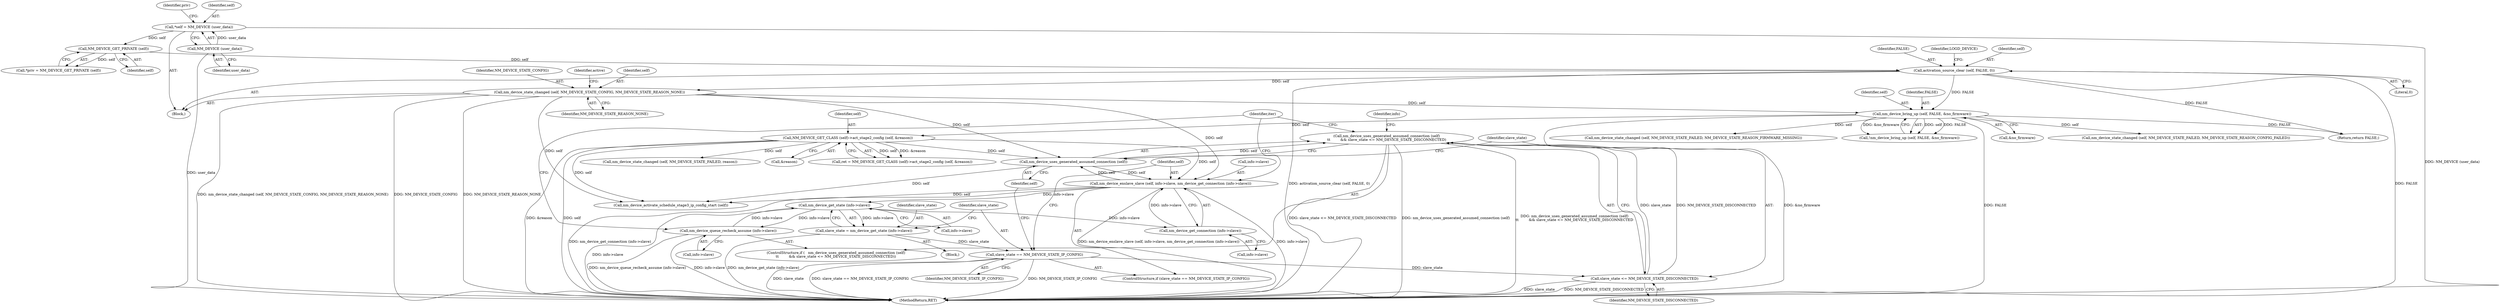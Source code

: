 digraph "0_NetworkManager_d5fc88e573fa58b93034b04d35a2454f5d28cad9@API" {
"1003863" [label="(Call,nm_device_uses_generated_assumed_connection (self)\n\t\t         && slave_state <= NM_DEVICE_STATE_DISCONNECTED)"];
"1003864" [label="(Call,nm_device_uses_generated_assumed_connection (self))"];
"1003799" [label="(Call,NM_DEVICE_GET_CLASS (self)->act_stage2_config (self, &reason))"];
"1003779" [label="(Call,nm_device_bring_up (self, FALSE, &no_firmware))"];
"1003768" [label="(Call,nm_device_state_changed (self, NM_DEVICE_STATE_CONFIG, NM_DEVICE_STATE_REASON_NONE))"];
"1003761" [label="(Call,activation_source_clear (self, FALSE, 0))"];
"1003742" [label="(Call,NM_DEVICE_GET_PRIVATE (self))"];
"1003735" [label="(Call,*self = NM_DEVICE (user_data))"];
"1003737" [label="(Call,NM_DEVICE (user_data))"];
"1003852" [label="(Call,nm_device_enslave_slave (self, info->slave, nm_device_get_connection (info->slave)))"];
"1003857" [label="(Call,nm_device_get_connection (info->slave))"];
"1003844" [label="(Call,nm_device_get_state (info->slave))"];
"1003869" [label="(Call,nm_device_queue_recheck_assume (info->slave))"];
"1003866" [label="(Call,slave_state <= NM_DEVICE_STATE_DISCONNECTED)"];
"1003849" [label="(Call,slave_state == NM_DEVICE_STATE_IP_CONFIG)"];
"1003842" [label="(Call,slave_state = nm_device_get_state (info->slave))"];
"1003779" [label="(Call,nm_device_bring_up (self, FALSE, &no_firmware))"];
"1003735" [label="(Call,*self = NM_DEVICE (user_data))"];
"1003858" [label="(Call,info->slave)"];
"1003764" [label="(Literal,0)"];
"1003737" [label="(Call,NM_DEVICE (user_data))"];
"1003834" [label="(Block,)"];
"1003800" [label="(Identifier,self)"];
"1003882" [label="(Return,return FALSE;)"];
"1003780" [label="(Identifier,self)"];
"1003843" [label="(Identifier,slave_state)"];
"1003870" [label="(Call,info->slave)"];
"1003782" [label="(Call,&no_firmware)"];
"1003844" [label="(Call,nm_device_get_state (info->slave))"];
"1003741" [label="(Identifier,priv)"];
"1003763" [label="(Identifier,FALSE)"];
"1003863" [label="(Call,nm_device_uses_generated_assumed_connection (self)\n\t\t         && slave_state <= NM_DEVICE_STATE_DISCONNECTED)"];
"1003781" [label="(Identifier,FALSE)"];
"1003868" [label="(Identifier,NM_DEVICE_STATE_DISCONNECTED)"];
"1003865" [label="(Identifier,self)"];
"1003851" [label="(Identifier,NM_DEVICE_STATE_IP_CONFIG)"];
"1003876" [label="(Call,nm_device_activate_schedule_stage3_ip_config_start (self))"];
"1003867" [label="(Identifier,slave_state)"];
"1003771" [label="(Identifier,NM_DEVICE_STATE_REASON_NONE)"];
"1003849" [label="(Call,slave_state == NM_DEVICE_STATE_IP_CONFIG)"];
"1003736" [label="(Identifier,self)"];
"1003845" [label="(Call,info->slave)"];
"1003814" [label="(Call,nm_device_state_changed (self, NM_DEVICE_STATE_FAILED, reason))"];
"1003862" [label="(ControlStructure,if (   nm_device_uses_generated_assumed_connection (self)\n\t\t         && slave_state <= NM_DEVICE_STATE_DISCONNECTED))"];
"1003743" [label="(Identifier,self)"];
"1003857" [label="(Call,nm_device_get_connection (info->slave))"];
"1003768" [label="(Call,nm_device_state_changed (self, NM_DEVICE_STATE_CONFIG, NM_DEVICE_STATE_REASON_NONE))"];
"1003853" [label="(Identifier,self)"];
"1003799" [label="(Call,NM_DEVICE_GET_CLASS (self)->act_stage2_config (self, &reason))"];
"1003761" [label="(Call,activation_source_clear (self, FALSE, 0))"];
"1003769" [label="(Identifier,self)"];
"1003742" [label="(Call,NM_DEVICE_GET_PRIVATE (self))"];
"1003848" [label="(ControlStructure,if (slave_state == NM_DEVICE_STATE_IP_CONFIG))"];
"1003766" [label="(Identifier,LOGD_DEVICE)"];
"1003787" [label="(Call,nm_device_state_changed (self, NM_DEVICE_STATE_FAILED, NM_DEVICE_STATE_REASON_FIRMWARE_MISSING))"];
"1003864" [label="(Call,nm_device_uses_generated_assumed_connection (self))"];
"1003762" [label="(Identifier,self)"];
"1003852" [label="(Call,nm_device_enslave_slave (self, info->slave, nm_device_get_connection (info->slave)))"];
"1003866" [label="(Call,slave_state <= NM_DEVICE_STATE_DISCONNECTED)"];
"1003778" [label="(Call,!nm_device_bring_up (self, FALSE, &no_firmware))"];
"1003831" [label="(Identifier,iter)"];
"1003792" [label="(Call,nm_device_state_changed (self, NM_DEVICE_STATE_FAILED, NM_DEVICE_STATE_REASON_CONFIG_FAILED))"];
"1003770" [label="(Identifier,NM_DEVICE_STATE_CONFIG)"];
"1003801" [label="(Call,&reason)"];
"1003740" [label="(Call,*priv = NM_DEVICE_GET_PRIVATE (self))"];
"1003869" [label="(Call,nm_device_queue_recheck_assume (info->slave))"];
"1003738" [label="(Identifier,user_data)"];
"1003871" [label="(Identifier,info)"];
"1007368" [label="(MethodReturn,RET)"];
"1003733" [label="(Block,)"];
"1003850" [label="(Identifier,slave_state)"];
"1003797" [label="(Call,ret = NM_DEVICE_GET_CLASS (self)->act_stage2_config (self, &reason))"];
"1003842" [label="(Call,slave_state = nm_device_get_state (info->slave))"];
"1003775" [label="(Identifier,active)"];
"1003854" [label="(Call,info->slave)"];
"1003863" -> "1003862"  [label="AST: "];
"1003863" -> "1003864"  [label="CFG: "];
"1003863" -> "1003866"  [label="CFG: "];
"1003864" -> "1003863"  [label="AST: "];
"1003866" -> "1003863"  [label="AST: "];
"1003871" -> "1003863"  [label="CFG: "];
"1003831" -> "1003863"  [label="CFG: "];
"1003863" -> "1007368"  [label="DDG: slave_state <= NM_DEVICE_STATE_DISCONNECTED"];
"1003863" -> "1007368"  [label="DDG: nm_device_uses_generated_assumed_connection (self)\n\t\t         && slave_state <= NM_DEVICE_STATE_DISCONNECTED"];
"1003863" -> "1007368"  [label="DDG: nm_device_uses_generated_assumed_connection (self)"];
"1003864" -> "1003863"  [label="DDG: self"];
"1003866" -> "1003863"  [label="DDG: slave_state"];
"1003866" -> "1003863"  [label="DDG: NM_DEVICE_STATE_DISCONNECTED"];
"1003864" -> "1003865"  [label="CFG: "];
"1003865" -> "1003864"  [label="AST: "];
"1003867" -> "1003864"  [label="CFG: "];
"1003864" -> "1003852"  [label="DDG: self"];
"1003799" -> "1003864"  [label="DDG: self"];
"1003768" -> "1003864"  [label="DDG: self"];
"1003852" -> "1003864"  [label="DDG: self"];
"1003864" -> "1003876"  [label="DDG: self"];
"1003799" -> "1003797"  [label="AST: "];
"1003799" -> "1003801"  [label="CFG: "];
"1003800" -> "1003799"  [label="AST: "];
"1003801" -> "1003799"  [label="AST: "];
"1003797" -> "1003799"  [label="CFG: "];
"1003799" -> "1007368"  [label="DDG: self"];
"1003799" -> "1007368"  [label="DDG: &reason"];
"1003799" -> "1003797"  [label="DDG: self"];
"1003799" -> "1003797"  [label="DDG: &reason"];
"1003779" -> "1003799"  [label="DDG: self"];
"1003799" -> "1003814"  [label="DDG: self"];
"1003799" -> "1003852"  [label="DDG: self"];
"1003799" -> "1003876"  [label="DDG: self"];
"1003779" -> "1003778"  [label="AST: "];
"1003779" -> "1003782"  [label="CFG: "];
"1003780" -> "1003779"  [label="AST: "];
"1003781" -> "1003779"  [label="AST: "];
"1003782" -> "1003779"  [label="AST: "];
"1003778" -> "1003779"  [label="CFG: "];
"1003779" -> "1007368"  [label="DDG: FALSE"];
"1003779" -> "1007368"  [label="DDG: &no_firmware"];
"1003779" -> "1003778"  [label="DDG: self"];
"1003779" -> "1003778"  [label="DDG: FALSE"];
"1003779" -> "1003778"  [label="DDG: &no_firmware"];
"1003768" -> "1003779"  [label="DDG: self"];
"1003761" -> "1003779"  [label="DDG: FALSE"];
"1003779" -> "1003787"  [label="DDG: self"];
"1003779" -> "1003792"  [label="DDG: self"];
"1003779" -> "1003882"  [label="DDG: FALSE"];
"1003768" -> "1003733"  [label="AST: "];
"1003768" -> "1003771"  [label="CFG: "];
"1003769" -> "1003768"  [label="AST: "];
"1003770" -> "1003768"  [label="AST: "];
"1003771" -> "1003768"  [label="AST: "];
"1003775" -> "1003768"  [label="CFG: "];
"1003768" -> "1007368"  [label="DDG: NM_DEVICE_STATE_REASON_NONE"];
"1003768" -> "1007368"  [label="DDG: nm_device_state_changed (self, NM_DEVICE_STATE_CONFIG, NM_DEVICE_STATE_REASON_NONE)"];
"1003768" -> "1007368"  [label="DDG: NM_DEVICE_STATE_CONFIG"];
"1003761" -> "1003768"  [label="DDG: self"];
"1003768" -> "1003852"  [label="DDG: self"];
"1003768" -> "1003876"  [label="DDG: self"];
"1003761" -> "1003733"  [label="AST: "];
"1003761" -> "1003764"  [label="CFG: "];
"1003762" -> "1003761"  [label="AST: "];
"1003763" -> "1003761"  [label="AST: "];
"1003764" -> "1003761"  [label="AST: "];
"1003766" -> "1003761"  [label="CFG: "];
"1003761" -> "1007368"  [label="DDG: FALSE"];
"1003761" -> "1007368"  [label="DDG: activation_source_clear (self, FALSE, 0)"];
"1003742" -> "1003761"  [label="DDG: self"];
"1003761" -> "1003882"  [label="DDG: FALSE"];
"1003742" -> "1003740"  [label="AST: "];
"1003742" -> "1003743"  [label="CFG: "];
"1003743" -> "1003742"  [label="AST: "];
"1003740" -> "1003742"  [label="CFG: "];
"1003742" -> "1003740"  [label="DDG: self"];
"1003735" -> "1003742"  [label="DDG: self"];
"1003735" -> "1003733"  [label="AST: "];
"1003735" -> "1003737"  [label="CFG: "];
"1003736" -> "1003735"  [label="AST: "];
"1003737" -> "1003735"  [label="AST: "];
"1003741" -> "1003735"  [label="CFG: "];
"1003735" -> "1007368"  [label="DDG: NM_DEVICE (user_data)"];
"1003737" -> "1003735"  [label="DDG: user_data"];
"1003737" -> "1003738"  [label="CFG: "];
"1003738" -> "1003737"  [label="AST: "];
"1003737" -> "1007368"  [label="DDG: user_data"];
"1003852" -> "1003848"  [label="AST: "];
"1003852" -> "1003857"  [label="CFG: "];
"1003853" -> "1003852"  [label="AST: "];
"1003854" -> "1003852"  [label="AST: "];
"1003857" -> "1003852"  [label="AST: "];
"1003831" -> "1003852"  [label="CFG: "];
"1003852" -> "1007368"  [label="DDG: nm_device_get_connection (info->slave)"];
"1003852" -> "1007368"  [label="DDG: nm_device_enslave_slave (self, info->slave, nm_device_get_connection (info->slave))"];
"1003852" -> "1007368"  [label="DDG: info->slave"];
"1003852" -> "1003844"  [label="DDG: info->slave"];
"1003857" -> "1003852"  [label="DDG: info->slave"];
"1003852" -> "1003876"  [label="DDG: self"];
"1003857" -> "1003858"  [label="CFG: "];
"1003858" -> "1003857"  [label="AST: "];
"1003844" -> "1003857"  [label="DDG: info->slave"];
"1003844" -> "1003842"  [label="AST: "];
"1003844" -> "1003845"  [label="CFG: "];
"1003845" -> "1003844"  [label="AST: "];
"1003842" -> "1003844"  [label="CFG: "];
"1003844" -> "1007368"  [label="DDG: info->slave"];
"1003844" -> "1003842"  [label="DDG: info->slave"];
"1003869" -> "1003844"  [label="DDG: info->slave"];
"1003844" -> "1003869"  [label="DDG: info->slave"];
"1003869" -> "1003862"  [label="AST: "];
"1003869" -> "1003870"  [label="CFG: "];
"1003870" -> "1003869"  [label="AST: "];
"1003831" -> "1003869"  [label="CFG: "];
"1003869" -> "1007368"  [label="DDG: nm_device_queue_recheck_assume (info->slave)"];
"1003869" -> "1007368"  [label="DDG: info->slave"];
"1003866" -> "1003868"  [label="CFG: "];
"1003867" -> "1003866"  [label="AST: "];
"1003868" -> "1003866"  [label="AST: "];
"1003866" -> "1007368"  [label="DDG: slave_state"];
"1003866" -> "1007368"  [label="DDG: NM_DEVICE_STATE_DISCONNECTED"];
"1003849" -> "1003866"  [label="DDG: slave_state"];
"1003849" -> "1003848"  [label="AST: "];
"1003849" -> "1003851"  [label="CFG: "];
"1003850" -> "1003849"  [label="AST: "];
"1003851" -> "1003849"  [label="AST: "];
"1003853" -> "1003849"  [label="CFG: "];
"1003865" -> "1003849"  [label="CFG: "];
"1003849" -> "1007368"  [label="DDG: NM_DEVICE_STATE_IP_CONFIG"];
"1003849" -> "1007368"  [label="DDG: slave_state"];
"1003849" -> "1007368"  [label="DDG: slave_state == NM_DEVICE_STATE_IP_CONFIG"];
"1003842" -> "1003849"  [label="DDG: slave_state"];
"1003842" -> "1003834"  [label="AST: "];
"1003843" -> "1003842"  [label="AST: "];
"1003850" -> "1003842"  [label="CFG: "];
"1003842" -> "1007368"  [label="DDG: nm_device_get_state (info->slave)"];
}
